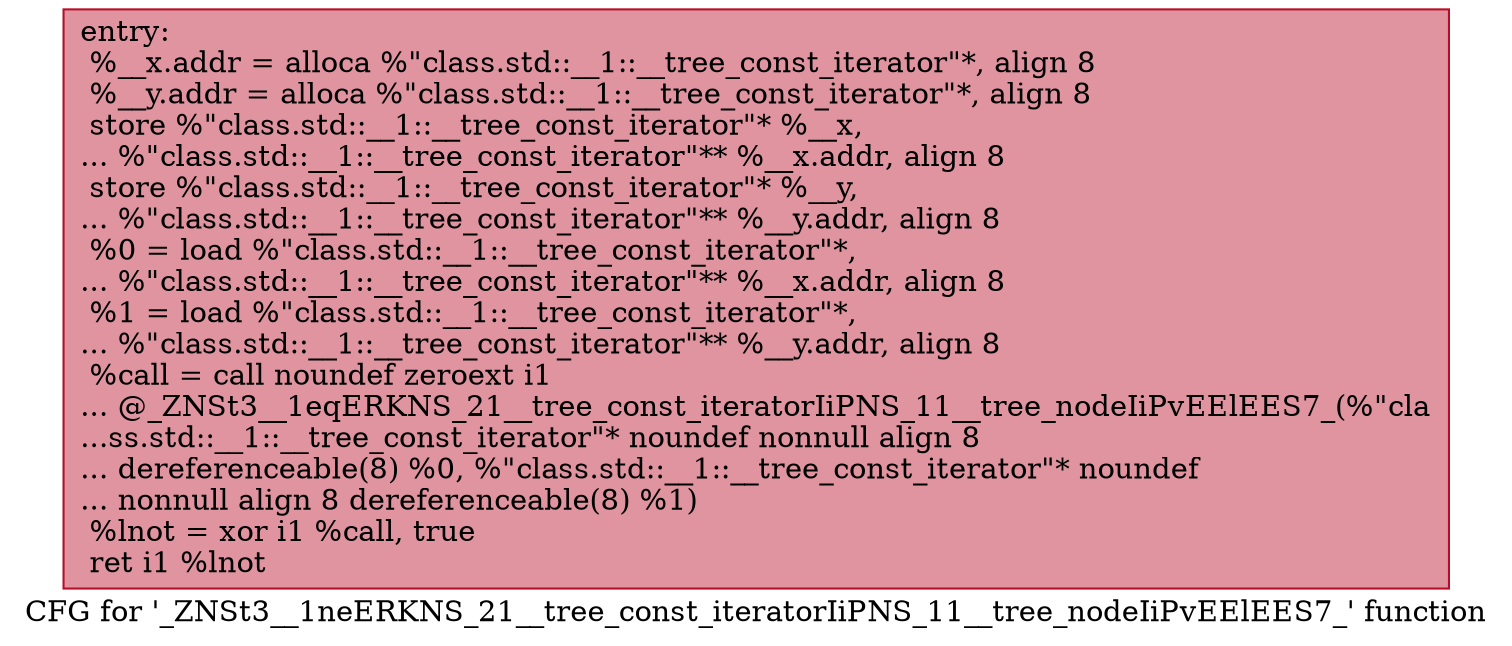 digraph "CFG for '_ZNSt3__1neERKNS_21__tree_const_iteratorIiPNS_11__tree_nodeIiPvEElEES7_' function" {
	label="CFG for '_ZNSt3__1neERKNS_21__tree_const_iteratorIiPNS_11__tree_nodeIiPvEElEES7_' function";

	Node0x600002555cc0 [shape=record,color="#b70d28ff", style=filled, fillcolor="#b70d2870",label="{entry:\l  %__x.addr = alloca %\"class.std::__1::__tree_const_iterator\"*, align 8\l  %__y.addr = alloca %\"class.std::__1::__tree_const_iterator\"*, align 8\l  store %\"class.std::__1::__tree_const_iterator\"* %__x,\l... %\"class.std::__1::__tree_const_iterator\"** %__x.addr, align 8\l  store %\"class.std::__1::__tree_const_iterator\"* %__y,\l... %\"class.std::__1::__tree_const_iterator\"** %__y.addr, align 8\l  %0 = load %\"class.std::__1::__tree_const_iterator\"*,\l... %\"class.std::__1::__tree_const_iterator\"** %__x.addr, align 8\l  %1 = load %\"class.std::__1::__tree_const_iterator\"*,\l... %\"class.std::__1::__tree_const_iterator\"** %__y.addr, align 8\l  %call = call noundef zeroext i1\l... @_ZNSt3__1eqERKNS_21__tree_const_iteratorIiPNS_11__tree_nodeIiPvEElEES7_(%\"cla\l...ss.std::__1::__tree_const_iterator\"* noundef nonnull align 8\l... dereferenceable(8) %0, %\"class.std::__1::__tree_const_iterator\"* noundef\l... nonnull align 8 dereferenceable(8) %1)\l  %lnot = xor i1 %call, true\l  ret i1 %lnot\l}"];
}
